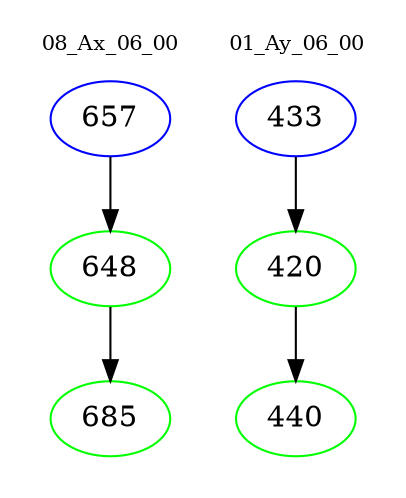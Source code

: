 digraph{
subgraph cluster_0 {
color = white
label = "08_Ax_06_00";
fontsize=10;
T0_657 [label="657", color="blue"]
T0_657 -> T0_648 [color="black"]
T0_648 [label="648", color="green"]
T0_648 -> T0_685 [color="black"]
T0_685 [label="685", color="green"]
}
subgraph cluster_1 {
color = white
label = "01_Ay_06_00";
fontsize=10;
T1_433 [label="433", color="blue"]
T1_433 -> T1_420 [color="black"]
T1_420 [label="420", color="green"]
T1_420 -> T1_440 [color="black"]
T1_440 [label="440", color="green"]
}
}
